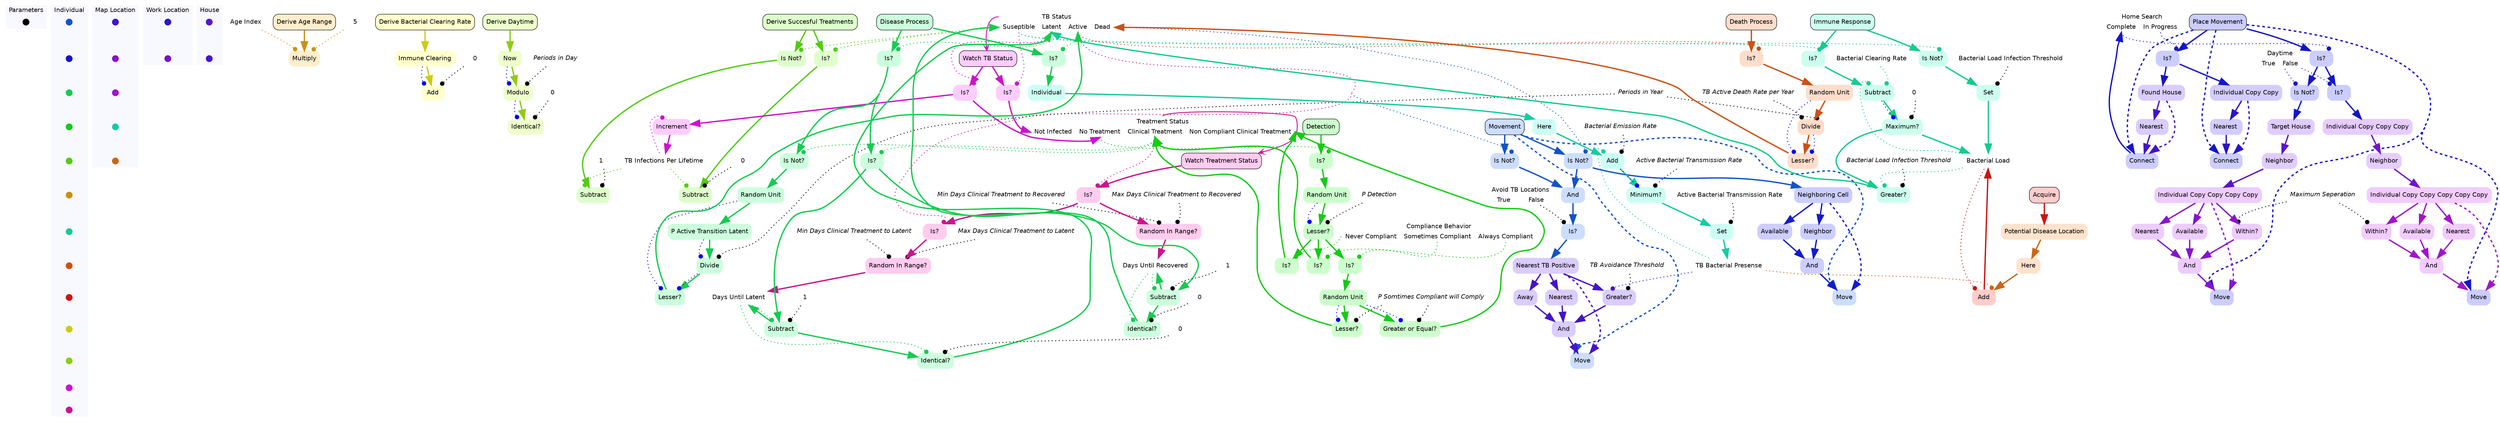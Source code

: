 digraph individual {
	concentrate=true;
	
	subgraph clustercontextKey {
		fontname=Helvetica;
		label="Parameters";
		style="filled";
		fillcolor=ghostwhite;
		color=white;
		labeljust=l;
		contextOverview [style=filled,shape=point,fixedsize=true,width=.2,height=.2,fontcolor=white,color="black",label=""];
	}
	subgraph clusterindividualKey {
		fontname=Helvetica;
		nodesep=0.1;
		style="filled";
		fillcolor=ghostwhite;
		label="Individual";
		color=white;
		labeljust=l;
		movementOverview [fontname=Helvetica,style=filled,shape=point,fixedsize=true,width=.2,height=.2,fontcolor=white,color="0.611, 0.9 , 0.8",label="",URL="individual__Overview.svg"];
		placeMovementOverview [fontname=Helvetica,style=filled,shape=point,fixedsize=true,width=.2,height=.2,fontcolor=white,color="0.666, 0.9 , 0.8",label="",URL="individual__Overview.svg"];
		diseaseProcessOverview [fontname=Helvetica,style=filled,shape=point,fixedsize=true,width=.2,height=.2,fontcolor=white,color="0.388, 0.9 , 0.8",label="",URL="individual__Overview.svg"];
		detectionOverview [fontname=Helvetica,style=filled,shape=point,fixedsize=true,width=.2,height=.2,fontcolor=white,color="0.333, 0.9 , 0.8",label="",URL="individual__Overview.svg"];
		deriveSuccesfulTreatmentsOverview [fontname=Helvetica,style=filled,shape=point,fixedsize=true,width=.2,height=.2,fontcolor=white,color="0.277, 0.9 , 0.8",label="",URL="individual__Overview.svg"];
		deriveAgeRangeOverview [fontname=Helvetica,style=filled,shape=point,fixedsize=true,width=.2,height=.2,fontcolor=white,color="0.111, 0.9 , 0.8",label="",URL="individual__Overview.svg"];
		immuneResponseOverview [fontname=Helvetica,style=filled,shape=point,fixedsize=true,width=.2,height=.2,fontcolor=white,color="0.444, 0.9 , 0.8",label="",URL="individual__Overview.svg"];
		deathProcessOverview [fontname=Helvetica,style=filled,shape=point,fixedsize=true,width=.2,height=.2,fontcolor=white,color="0.055, 0.9 , 0.8",label="",URL="individual__Overview.svg"];
		acquireOverview [fontname=Helvetica,style=filled,shape=point,fixedsize=true,width=.2,height=.2,fontcolor=white,color="0.0, 0.9 , 0.8",label="",URL="individual__Overview.svg"];
		deriveBacterialClearingRateOverview [fontname=Helvetica,style=filled,shape=point,fixedsize=true,width=.2,height=.2,fontcolor=white,color="0.166, 0.9 , 0.8",label="",URL="individual__Overview.svg"];
		deriveDaytimeOverview [fontname=Helvetica,style=filled,shape=point,fixedsize=true,width=.2,height=.2,fontcolor=white,color="0.222, 0.9 , 0.8",label="",URL="individual__Overview.svg"];
		watchTBStatusOverview [fontname=Helvetica,style=filled,shape=point,fixedsize=true,width=.2,height=.2,fontcolor=white,color="0.833, 0.9 , 0.8",label="",URL="individual__Overview.svg"];
		watchTreatmentStatusOverview [fontname=Helvetica,style=filled,shape=point,fixedsize=true,width=.2,height=.2,fontcolor=white,color="0.888, 0.9 , 0.8",label="",URL="individual__Overview.svg"];
movementOverview -> placeMovementOverview -> diseaseProcessOverview -> detectionOverview -> deriveSuccesfulTreatmentsOverview -> deriveAgeRangeOverview -> immuneResponseOverview -> deathProcessOverview -> acquireOverview -> deriveBacterialClearingRateOverview -> deriveDaytimeOverview -> watchTBStatusOverview -> watchTreatmentStatusOverview [style=invis];
	}
	subgraph clustermapLocationKey {
		fontname=Helvetica;
		nodesep=0.1;
		style="filled";
		fillcolor=ghostwhite;
		label="Map Location";
		color=white;
		labeljust=l;
		nearestTBPositiveOverview [fontname=Helvetica,style=filled,shape=point,fixedsize=true,width=.2,height=.2,fontcolor=white,color="0.710, 0.9 , 0.8",label="",URL="mapLocation__Overview.svg"];
		individualCopyCopyCopyCopyOverview [fontname=Helvetica,style=filled,shape=point,fixedsize=true,width=.2,height=.2,fontcolor=white,color="0.772, 0.9 , 0.8",label="",URL="mapLocation__Overview.svg"];
		individualCopyCopyCopyCopyCopyOverview [fontname=Helvetica,style=filled,shape=point,fixedsize=true,width=.2,height=.2,fontcolor=white,color="0.794, 0.9 , 0.8",label="",URL="mapLocation__Overview.svg"];
		individualOverview [fontname=Helvetica,style=filled,shape=point,fixedsize=true,width=.2,height=.2,fontcolor=white,color="0.463, 0.9 , 0.8",label="",URL="mapLocation__Overview.svg"];
		potentialDiseaseLocationOverview [fontname=Helvetica,style=filled,shape=point,fixedsize=true,width=.2,height=.2,fontcolor=white,color="0.074, 0.9 , 0.8",label="",URL="mapLocation__Overview.svg"];
nearestTBPositiveOverview -> individualCopyCopyCopyCopyOverview -> individualCopyCopyCopyCopyCopyOverview -> individualOverview -> potentialDiseaseLocationOverview [style=invis];
	}
	subgraph clusterworkLocationKey {
		fontname=Helvetica;
		nodesep=0.1;
		style="filled";
		fillcolor=ghostwhite;
		label="Work Location";
		color=white;
		labeljust=l;
		individualCopyCopyOverview [fontname=Helvetica,style=filled,shape=point,fixedsize=true,width=.2,height=.2,fontcolor=white,color="0.687, 0.9 , 0.8",label="",URL="workLocation__Overview.svg"];
		individualCopyCopyCopyOverview [fontname=Helvetica,style=filled,shape=point,fixedsize=true,width=.2,height=.2,fontcolor=white,color="0.751, 0.9 , 0.8",label="",URL="workLocation__Overview.svg"];
individualCopyCopyOverview -> individualCopyCopyCopyOverview [style=invis];
	}
	subgraph clusterhouseKey {
		fontname=Helvetica;
		nodesep=0.1;
		style="filled";
		fillcolor=ghostwhite;
		label="House";
		color=white;
		labeljust=l;
		targetHouseOverview [fontname=Helvetica,style=filled,shape=point,fixedsize=true,width=.2,height=.2,fontcolor=white,color="0.730, 0.9 , 0.8",label="",URL="house__Overview.svg"];
		foundHouseOverview [fontname=Helvetica,style=filled,shape=point,fixedsize=true,width=.2,height=.2,fontcolor=white,color="0.709, 0.9 , 0.8",label="",URL="house__Overview.svg"];
targetHouseOverview -> foundHouseOverview [style=invis];
	}
		individualageIndex [shape=none,fontsize=14,style="filled",fontname=Helvetica,color=none,fillcolor=white,label="Age Index"];

//subgraph clusterderiveAgeRange {
	//style=filled;
	//color=white;
	//fillcolor="0.0, 0.0, 0.98";
		deriveAgeRange [shape=box,style="rounded,filled",fontname=Helvetica,color=black,fillcolor="0.111, 0.2, 1.0",label="Derive Age Range",URL="individual_deriveAgeRange.svg"];
	deriveAgeRange ->  ageIndexMultiplyLiteral5 [color="0.111, 0.9 , 0.8",penwidth=3.0,arrowsize=2.0];
		ageIndexMultiplyLiteral5 [shape=none,style="rounded,filled",fontname=Helvetica,color="0.111, 0.2, 1.0",label="Multiply"];
//}
		individualageIndex -> ageIndexMultiplyLiteral5:nw [style=dotted,arrowhead=dot,color="0.111, 0.9 , 0.8",penwidth=2.0];
		literal5 -> ageIndexMultiplyLiteral5:ne [style=dotted,arrowhead=dot,color="0.111, 0.9 , 0.8",penwidth=2.0];
		literal5 [shape=none,fontname=Helvetica,color=black,label="5"];
		literal5 -> ageIndexMultiplyLiteral5:ne [style=dotted,arrowhead=dot,color=blue,penwidth=2.0];

//subgraph clusterderiveBacterialClearingRate {
	//style=filled;
	//color=white;
	//fillcolor="0.0, 0.0, 0.98";
		deriveBacterialClearingRate [shape=box,style="rounded,filled",fontname=Helvetica,color=black,fillcolor="0.166, 0.2, 1.0",label="Derive Bacterial Clearing Rate",URL="individual_deriveBacterialClearingRate.svg"];
	deriveBacterialClearingRate ->  immuneClearing [color="0.166, 0.9 , 0.8",penwidth=3.0,arrowsize=2.0];
		immuneClearingAddZero [shape=none,style="rounded,filled",fontname=Helvetica,color="0.166, 0.2, 1.0",label="Add"];
		immuneClearing [shape=none,style="rounded,filled",fontname=Helvetica,color="0.166, 0.2, 1.0",label="Immune Clearing"];
	immuneClearing ->  immuneClearingAddZero [color="0.166, 0.9 , 0.8",penwidth=3.0,arrowsize=2.0];
//}
		immuneClearing -> immuneClearingAddZero:nw [style=dotted,arrowhead=dot,color=blue,penwidth=2.0];
	
		importxyximmuneClearingAddZerofunctionszero1 [fontname=Helvetica,shape=none,label="0"];
		importxyximmuneClearingAddZerofunctionszero1 -> immuneClearingAddZero:ne [style=dotted,arrowhead=dot,color=black,penwidth=2.0];
		tBmodelperiodsinDay [shape=none,fontsize=14,style="filled",fontname=Helvetica,color=none,fillcolor=white,label=<<i>Periods in Day</i>>];

//subgraph clusterderiveDaytime {
	//style=filled;
	//color=white;
	//fillcolor="0.0, 0.0, 0.98";
		deriveDaytime [shape=box,style="rounded,filled",fontname=Helvetica,color=black,fillcolor="0.222, 0.2, 1.0",label="Derive Daytime",URL="individual_deriveDaytime.svg"];
	deriveDaytime ->  now [color="0.222, 0.9 , 0.8",penwidth=3.0,arrowsize=2.0];
		now [shape=none,style="rounded,filled",fontname=Helvetica,color="0.222, 0.2, 1.0",label="Now"];
	now ->  nowModuloPeriodsinDay [color="0.222, 0.9 , 0.8",penwidth=3.0,arrowsize=2.0];
		nowModuloPeriodsinDay [shape=none,style="rounded,filled",fontname=Helvetica,color="0.222, 0.2, 1.0",label="Modulo"];
	nowModuloPeriodsinDay ->  nowModuloPeriodsinDayIdenticalZero [color="0.222, 0.9 , 0.8",penwidth=3.0,arrowsize=2.0];
		nowModuloPeriodsinDayIdenticalZero [shape=none,style="rounded,filled",fontname=Helvetica,color="0.222, 0.2, 1.0",label="Identical?"];
//}
		tBmodelperiodsinDay -> nowModuloPeriodsinDay:ne [style=dotted,arrowhead=dot,color=black,penwidth=2.0];
		now -> nowModuloPeriodsinDay:nw [style=dotted,arrowhead=dot,color=blue,penwidth=2.0];
		nowModuloPeriodsinDay -> nowModuloPeriodsinDayIdenticalZero:nw [style=dotted,arrowhead=dot,color=blue,penwidth=2.0];
	
		importxyxnowModuloPeriodsinDayIdenticalZerofunctionszero1 [fontname=Helvetica,shape=none,label="0"];
		importxyxnowModuloPeriodsinDayIdenticalZerofunctionszero1 -> nowModuloPeriodsinDayIdenticalZero:ne [style=dotted,arrowhead=dot,color=black,penwidth=2.0];
		individualtBStatusRecord [shape=record,fontname=Helvetica,style=filled,color=none,fillcolor=white,label="{<individualtBStatus> TB Status | {<individualtBStatussuseptible> Suseptible|<individualtBStatuslatent> Latent|<individualtBStatusactive> Active|<individualtBStatusdead> Dead}}"];
		individualtBInfectionsPerLifetime [shape=none,fontsize=14,style="filled",fontname=Helvetica,color=none,fillcolor=white,label="TB Infections Per Lifetime"];

//subgraph clusterderiveSuccesfulTreatments {
	//style=filled;
	//color=white;
	//fillcolor="0.0, 0.0, 0.98";
		deriveSuccesfulTreatments [shape=box,style="rounded,filled",fontname=Helvetica,color=black,fillcolor="0.277, 0.2, 1.0",label="Derive Succesful Treatments",URL="individual_deriveSuccesfulTreatments.svg"];
	deriveSuccesfulTreatments ->  tBStatusDifferentSuseptibleQuery [color="0.277, 0.9 , 0.8",penwidth=3.0,arrowsize=2.0];
	deriveSuccesfulTreatments ->  tBStatusIdenticalSuseptibleQueryCopyCopy [color="0.277, 0.9 , 0.8",penwidth=3.0,arrowsize=2.0];
		tBInfectionsPerLifetimeSubtractUnit [shape=none,style="rounded,filled",fontname=Helvetica,color="0.277, 0.2, 1.0",label="Subtract"];
		tBInfectionsPerLifetimeSubtractZero [shape=none,style="rounded,filled",fontname=Helvetica,color="0.277, 0.2, 1.0",label="Subtract"];
		tBStatusDifferentSuseptibleQuery [shape=none,style="rounded,filled",fontname=Helvetica,color="0.277, 0.2, 1.0",label="Is Not?"];
	tBStatusDifferentSuseptibleQuery ->  tBInfectionsPerLifetimeSubtractUnit [color="0.277, 0.9 , 0.8",penwidth=3.0,arrowsize=2.0];
		tBStatusIdenticalSuseptibleQueryCopyCopy [shape=none,style="rounded,filled",fontname=Helvetica,color="0.277, 0.2, 1.0",label="Is?"];
	tBStatusIdenticalSuseptibleQueryCopyCopy ->  tBInfectionsPerLifetimeSubtractZero [color="0.277, 0.9 , 0.8",penwidth=3.0,arrowsize=2.0];
//}
		individualtBInfectionsPerLifetime -> tBInfectionsPerLifetimeSubtractUnit:nw [style=dotted,arrowhead=dot,color="0.277, 0.9 , 0.8",penwidth=2.0];
	
		importxyxtBInfectionsPerLifetimeSubtractUnitfunctionsunit0 [fontname=Helvetica,shape=none,label="1"];
		importxyxtBInfectionsPerLifetimeSubtractUnitfunctionsunit0 -> tBInfectionsPerLifetimeSubtractUnit:ne [style=dotted,arrowhead=dot,color=black,penwidth=2.0];
		individualtBInfectionsPerLifetime -> tBInfectionsPerLifetimeSubtractZero:nw [style=dotted,arrowhead=dot,color="0.277, 0.9 , 0.8",penwidth=2.0];
	
		importxyxtBInfectionsPerLifetimeSubtractZerofunctionszero0 [fontname=Helvetica,shape=none,label="0"];
		importxyxtBInfectionsPerLifetimeSubtractZerofunctionszero0 -> tBInfectionsPerLifetimeSubtractZero:ne [style=dotted,arrowhead=dot,color=black,penwidth=2.0];
		individualtBStatusRecord:individualtBStatussuseptible -> tBStatusDifferentSuseptibleQuery:ne [style=dotted,arrowhead=dot,color="0.277, 0.9 , 0.8",penwidth=2.0];
		individualtBStatusRecord:individualtBStatussuseptible -> tBStatusIdenticalSuseptibleQueryCopyCopy:ne [style=dotted,arrowhead=dot,color="0.277, 0.9 , 0.8",penwidth=2.0];
		individualbacterialLoad [shape=none,fontsize=14,style="filled",fontname=Helvetica,color=none,fillcolor=white,label="Bacterial Load"];
		mapLocationtBBacterialPresense [shape=none,fontsize=14,style="filled",fontname=Helvetica,color=none,fillcolor=white,label="TB Bacterial Presense"];

//subgraph clusteracquire {
	//style=filled;
	//color=white;
	//fillcolor="0.0, 0.0, 0.98";
		acquire [shape=box,style="rounded,filled",fontname=Helvetica,color=black,fillcolor="0.0, 0.2, 1.0",label="Acquire",URL="individual_acquire.svg"];
	acquire ->  potentialDiseaseLocation [color="0.0, 0.9 , 0.8",penwidth=3.0,arrowsize=2.0];
		hereQueryCopy [shape=none,style="rounded,filled",fontname=Helvetica,color="0.074, 0.2, 1.0",label="Here"];
	hereQueryCopy ->  bacterialLoadAddTBBacterialPresense [color="0.074, 0.9 , 0.8",penwidth=3.0,arrowsize=2.0];
		potentialDiseaseLocation [shape=none,style="rounded,filled",fontname=Helvetica,color=gray,fillcolor="0.074, 0.2, 1.0",label="Potential Disease Location"];
	potentialDiseaseLocation ->  hereQueryCopy [color="0.074, 0.9 , 0.8",penwidth=3.0,arrowsize=2.0];
		bacterialLoadAddTBBacterialPresense [shape=none,style="rounded,filled",fontname=Helvetica,color="0.0, 0.2, 1.0",label="Add"];
			bacterialLoadAddTBBacterialPresense ->  individualbacterialLoad [color="0.0, 0.9 , 0.8",penwidth=3.0,arrowsize=2.0];
//}
		individualbacterialLoad -> bacterialLoadAddTBBacterialPresense:nw [style=dotted,arrowhead=dot,color="0.0, 0.9 , 0.8",penwidth=2.0];
		mapLocationtBBacterialPresense -> bacterialLoadAddTBBacterialPresense:ne [style=dotted,arrowhead=dot,color="0.074, 0.9 , 0.8",penwidth=2.0];
		individualtBStatusRecord [shape=record,fontname=Helvetica,style=filled,color=none,fillcolor=white,label="{<individualtBStatus> TB Status | {<individualtBStatussuseptible> Suseptible|<individualtBStatuslatent> Latent|<individualtBStatusactive> Active|<individualtBStatusdead> Dead}}"];
		individualtBStatusRecord [shape=record,fontname=Helvetica,style=filled,color=none,fillcolor=white,label="{<individualtBStatus> TB Status | {<individualtBStatussuseptible> Suseptible|<individualtBStatuslatent> Latent|<individualtBStatusactive> Active|<individualtBStatusdead> Dead}}"];
		tBmodelperiodsinYear [shape=none,fontsize=14,style="filled",fontname=Helvetica,color=none,fillcolor=white,label=<<i>Periods in Year</i>>];
		tBmodeltBActiveDeathRateperYear [shape=none,fontsize=14,style="filled",fontname=Helvetica,color=none,fillcolor=white,label=<<i>TB Active Death Rate per Year</i>>];

//subgraph clusterdeathProcess {
	//style=filled;
	//color=white;
	//fillcolor="0.0, 0.0, 0.98";
		deathProcess [shape=box,style="rounded,filled",fontname=Helvetica,color=black,fillcolor="0.055, 0.2, 1.0",label="Death Process",URL="individual_deathProcess.svg"];
	deathProcess ->  tBStatusIdenticalActiveQueryCopy [color="0.055, 0.9 , 0.8",penwidth=3.0,arrowsize=2.0];
		randomUnit [shape=none,style="rounded,filled",fontname=Helvetica,color="0.055, 0.2, 1.0",label="Random Unit"];
	randomUnit ->  tBActiveDeathRateperYearDividePeriodsinYear [color="0.055, 0.9 , 0.8",penwidth=3.0,arrowsize=2.0];
		randomUnitLesserTBActiveDeathRateperYearDividePeriodsinYearQuery [shape=none,style="rounded,filled",fontname=Helvetica,color="0.055, 0.2, 1.0",label="Lesser?"];
			randomUnitLesserTBActiveDeathRateperYearDividePeriodsinYearQuery ->  individualtBStatusRecord:individualtBStatusdead [color="0.055, 0.9 , 0.8",penwidth=3.0,arrowsize=2.0];
		tBStatusIdenticalActiveQueryCopy [shape=none,style="rounded,filled",fontname=Helvetica,color="0.055, 0.2, 1.0",label="Is?"];
	tBStatusIdenticalActiveQueryCopy ->  randomUnit [color="0.055, 0.9 , 0.8",penwidth=3.0,arrowsize=2.0];
		tBActiveDeathRateperYearDividePeriodsinYear [shape=none,style="rounded,filled",fontname=Helvetica,color="0.055, 0.2, 1.0",label="Divide"];
	tBActiveDeathRateperYearDividePeriodsinYear ->  randomUnitLesserTBActiveDeathRateperYearDividePeriodsinYearQuery [color="0.055, 0.9 , 0.8",penwidth=3.0,arrowsize=2.0];
//}
		randomUnit -> randomUnitLesserTBActiveDeathRateperYearDividePeriodsinYearQuery:nw [style=dotted,arrowhead=dot,color=blue,penwidth=2.0];
		tBActiveDeathRateperYearDividePeriodsinYear -> randomUnitLesserTBActiveDeathRateperYearDividePeriodsinYearQuery:ne [style=dotted,arrowhead=dot,color=blue,penwidth=2.0];
		individualtBStatusRecord:individualtBStatusactive -> tBStatusIdenticalActiveQueryCopy:ne [style=dotted,arrowhead=dot,color="0.055, 0.9 , 0.8",penwidth=2.0];
		tBmodeltBActiveDeathRateperYear -> tBActiveDeathRateperYearDividePeriodsinYear:nw [style=dotted,arrowhead=dot,color=black,penwidth=2.0];
		tBmodelperiodsinYear -> tBActiveDeathRateperYearDividePeriodsinYear:ne [style=dotted,arrowhead=dot,color=black,penwidth=2.0];
		individualtreatmentStatusRecord [shape=record,fontname=Helvetica,style=filled,color=none,fillcolor=white,label="{<individualtreatmentStatus> Treatment Status | {<individualtreatmentStatusnotInfected> Not Infected|<individualtreatmentStatusnoTreatment> No Treatment|<individualtreatmentStatusclinicalTreatment> Clinical Treatment|<individualtreatmentStatusnonCompliantClinicalTreatment> Non Compliant Clinical Treatment}}"];
		individualtBStatusRecord [shape=record,fontname=Helvetica,style=filled,color=none,fillcolor=white,label="{<individualtBStatus> TB Status | {<individualtBStatussuseptible> Suseptible|<individualtBStatuslatent> Latent|<individualtBStatusactive> Active|<individualtBStatusdead> Dead}}"];
		individualtreatmentStatusRecord [shape=record,fontname=Helvetica,style=filled,color=none,fillcolor=white,label="{<individualtreatmentStatus> Treatment Status | {<individualtreatmentStatusnotInfected> Not Infected|<individualtreatmentStatusnoTreatment> No Treatment|<individualtreatmentStatusclinicalTreatment> Clinical Treatment|<individualtreatmentStatusnonCompliantClinicalTreatment> Non Compliant Clinical Treatment}}"];
		individualtBInfectionsPerLifetime [shape=none,fontsize=14,style="filled",fontname=Helvetica,color=none,fillcolor=white,label="TB Infections Per Lifetime"];
		individualtBStatusRecord [shape=record,fontname=Helvetica,style=filled,color=none,fillcolor=white,label="{<individualtBStatus> TB Status | {<individualtBStatussuseptible> Suseptible|<individualtBStatuslatent> Latent|<individualtBStatusactive> Active|<individualtBStatusdead> Dead}}"];

//subgraph clusterwatchTBStatus {
	//style=filled;
	//color=white;
	//fillcolor="0.0, 0.0, 0.98";
		watchTBStatus [shape=box,style="rounded,filled",fontname=Helvetica,color=black,fillcolor="0.833, 0.2, 1.0",label="Watch TB Status",URL="individual_watchTBStatus.svg"];
		individualtBStatusRecord:individualtBStatus ->  watchTBStatus [color="0.833, 0.9 , 0.8",penwidth=2.0,arrowhead=vee];
	watchTBStatus ->  tBStatusIdenticalLatentQueryCopy [color="0.833, 0.9 , 0.8",penwidth=3.0,arrowsize=2.0];
	watchTBStatus ->  tBStatusIdenticalSuseptibleQueryCopy [color="0.833, 0.9 , 0.8",penwidth=3.0,arrowsize=2.0];
		tBStatusIdenticalSuseptibleQueryCopy [shape=none,style="rounded,filled",fontname=Helvetica,color="0.833, 0.2, 1.0",label="Is?"];
			tBStatusIdenticalSuseptibleQueryCopy ->  individualtreatmentStatusRecord:individualtreatmentStatusnotInfected [color="0.833, 0.9 , 0.8",penwidth=3.0,arrowsize=2.0];
		tBStatusIdenticalLatentQueryCopy [shape=none,style="rounded,filled",fontname=Helvetica,color="0.833, 0.2, 1.0",label="Is?"];
	tBStatusIdenticalLatentQueryCopy ->  incrementTBInfectionsPerLifetime [color="0.833, 0.9 , 0.8",penwidth=3.0,arrowsize=2.0];
			tBStatusIdenticalLatentQueryCopy ->  individualtreatmentStatusRecord:individualtreatmentStatusnoTreatment [color="0.833, 0.9 , 0.8",penwidth=3.0,arrowsize=2.0];
		incrementTBInfectionsPerLifetime [shape=none,style="rounded,filled",fontname=Helvetica,color="0.833, 0.2, 1.0",label="Increment"];
			incrementTBInfectionsPerLifetime ->  individualtBInfectionsPerLifetime [color="0.833, 0.9 , 0.8",penwidth=3.0,arrowsize=2.0];
//}
		individualtBStatusRecord:individualtBStatussuseptible -> tBStatusIdenticalSuseptibleQueryCopy:ne [style=dotted,arrowhead=dot,color="0.833, 0.9 , 0.8",penwidth=2.0];
		individualtBStatusRecord:individualtBStatuslatent -> tBStatusIdenticalLatentQueryCopy:ne [style=dotted,arrowhead=dot,color="0.833, 0.9 , 0.8",penwidth=2.0];
		individualtBInfectionsPerLifetime -> incrementTBInfectionsPerLifetime:nw [style=dotted,arrowhead=dot,color="0.833, 0.9 , 0.8",penwidth=2.0];
		individualtreatmentStatusRecord [shape=record,fontname=Helvetica,style=filled,color=none,fillcolor=white,label="{<individualtreatmentStatus> Treatment Status | {<individualtreatmentStatusnotInfected> Not Infected|<individualtreatmentStatusnoTreatment> No Treatment|<individualtreatmentStatusclinicalTreatment> Clinical Treatment|<individualtreatmentStatusnonCompliantClinicalTreatment> Non Compliant Clinical Treatment}}"];
		individualtBStatusRecord [shape=record,fontname=Helvetica,style=filled,color=none,fillcolor=white,label="{<individualtBStatus> TB Status | {<individualtBStatussuseptible> Suseptible|<individualtBStatuslatent> Latent|<individualtBStatusactive> Active|<individualtBStatusdead> Dead}}"];
		individualdaysUntilRecovered [shape=none,fontsize=14,style="filled",fontname=Helvetica,color=none,fillcolor=white,label="Days Until Recovered"];
		tBmodelminDaysClinicalTreatmenttoRecovered [shape=none,fontsize=14,style="filled",fontname=Helvetica,color=none,fillcolor=white,label=<<i>Min Days Clinical Treatment to Recovered</i>>];
		tBmodelmaxDaysClinicalTreatmenttoRecovered [shape=none,fontsize=14,style="filled",fontname=Helvetica,color=none,fillcolor=white,label=<<i>Max Days Clinical Treatment to Recovered</i>>];
		tBmodelminDaysClinicalTreatmenttoLatent [shape=none,fontsize=14,style="filled",fontname=Helvetica,color=none,fillcolor=white,label=<<i>Min Days Clinical Treatment to Latent</i>>];
		tBmodelmaxDaysClinicalTreatmenttoLatent [shape=none,fontsize=14,style="filled",fontname=Helvetica,color=none,fillcolor=white,label=<<i>Max Days Clinical Treatment to Latent</i>>];
		individualdaysUntilLatent [shape=none,fontsize=14,style="filled",fontname=Helvetica,color=none,fillcolor=white,label="Days Until Latent"];
		individualtreatmentStatusRecord [shape=record,fontname=Helvetica,style=filled,color=none,fillcolor=white,label="{<individualtreatmentStatus> Treatment Status | {<individualtreatmentStatusnotInfected> Not Infected|<individualtreatmentStatusnoTreatment> No Treatment|<individualtreatmentStatusclinicalTreatment> Clinical Treatment|<individualtreatmentStatusnonCompliantClinicalTreatment> Non Compliant Clinical Treatment}}"];

//subgraph clusterwatchTreatmentStatus {
	//style=filled;
	//color=white;
	//fillcolor="0.0, 0.0, 0.98";
		watchTreatmentStatus [shape=box,style="rounded,filled",fontname=Helvetica,color=black,fillcolor="0.888, 0.2, 1.0",label="Watch Treatment Status",URL="individual_watchTreatmentStatus.svg"];
		individualtreatmentStatusRecord:individualtreatmentStatus ->  watchTreatmentStatus [color="0.888, 0.9 , 0.8",penwidth=2.0,arrowhead=vee];
	watchTreatmentStatus ->  treatmentStatusIdenticalClinicalTreatmentQuery [color="0.888, 0.9 , 0.8",penwidth=3.0,arrowsize=2.0];
		treatmentStatusIdenticalClinicalTreatmentQuery [shape=none,style="rounded,filled",fontname=Helvetica,color="0.888, 0.2, 1.0",label="Is?"];
	treatmentStatusIdenticalClinicalTreatmentQuery ->  tBStatusIdenticalActiveQueryCopyCopy [color="0.888, 0.9 , 0.8",penwidth=3.0,arrowsize=2.0];
	treatmentStatusIdenticalClinicalTreatmentQuery ->  drawDaysuntilRecovered [color="0.888, 0.9 , 0.8",penwidth=3.0,arrowsize=2.0];
		tBStatusIdenticalActiveQueryCopyCopy [shape=none,style="rounded,filled",fontname=Helvetica,color="0.888, 0.2, 1.0",label="Is?"];
	tBStatusIdenticalActiveQueryCopyCopy ->  drawDaysuntilLatent [color="0.888, 0.9 , 0.8",penwidth=3.0,arrowsize=2.0];
		drawDaysuntilRecovered [shape=none,style="rounded,filled",fontname=Helvetica,color="0.888, 0.2, 1.0",label="Random In Range?"];
			drawDaysuntilRecovered ->  individualdaysUntilRecovered [color="0.888, 0.9 , 0.8",penwidth=3.0,arrowsize=2.0];
		drawDaysuntilLatent [shape=none,style="rounded,filled",fontname=Helvetica,color="0.888, 0.2, 1.0",label="Random In Range?"];
			drawDaysuntilLatent ->  individualdaysUntilLatent [color="0.888, 0.9 , 0.8",penwidth=3.0,arrowsize=2.0];
//}
		individualtreatmentStatusRecord:individualtreatmentStatusclinicalTreatment -> treatmentStatusIdenticalClinicalTreatmentQuery:ne [style=dotted,arrowhead=dot,color="0.888, 0.9 , 0.8",penwidth=2.0];
		individualtBStatusRecord:individualtBStatusactive -> tBStatusIdenticalActiveQueryCopyCopy:ne [style=dotted,arrowhead=dot,color="0.888, 0.9 , 0.8",penwidth=2.0];
		tBmodelminDaysClinicalTreatmenttoRecovered -> drawDaysuntilRecovered:nw [style=dotted,arrowhead=dot,color=black,penwidth=2.0];
		tBmodelmaxDaysClinicalTreatmenttoRecovered -> drawDaysuntilRecovered:ne [style=dotted,arrowhead=dot,color=black,penwidth=2.0];
		tBmodelminDaysClinicalTreatmenttoLatent -> drawDaysuntilLatent:nw [style=dotted,arrowhead=dot,color=black,penwidth=2.0];
		tBmodelmaxDaysClinicalTreatmenttoLatent -> drawDaysuntilLatent:ne [style=dotted,arrowhead=dot,color=black,penwidth=2.0];
		individualtBStatusRecord [shape=record,fontname=Helvetica,style=filled,color=none,fillcolor=white,label="{<individualtBStatus> TB Status | {<individualtBStatussuseptible> Suseptible|<individualtBStatuslatent> Latent|<individualtBStatusactive> Active|<individualtBStatusdead> Dead}}"];
		individualbacterialLoad [shape=none,fontsize=14,style="filled",fontname=Helvetica,color=none,fillcolor=white,label="Bacterial Load"];
		individualtBStatusRecord [shape=record,fontname=Helvetica,style=filled,color=none,fillcolor=white,label="{<individualtBStatus> TB Status | {<individualtBStatussuseptible> Suseptible|<individualtBStatuslatent> Latent|<individualtBStatusactive> Active|<individualtBStatusdead> Dead}}"];
		tBmodelbacterialLoadInfectionThreshold [shape=none,fontsize=14,style="filled",fontname=Helvetica,color=none,fillcolor=white,label=<<i>Bacterial Load Infection Threshold</i>>];
		individualbacterialClearingRate [shape=none,fontsize=14,style="filled",fontname=Helvetica,color=none,fillcolor=white,label="Bacterial Clearing Rate"];

//subgraph clusterimmuneResponse {
	//style=filled;
	//color=white;
	//fillcolor="0.0, 0.0, 0.98";
		immuneResponse [shape=box,style="rounded,filled",fontname=Helvetica,color=black,fillcolor="0.444, 0.2, 1.0",label="Immune Response",URL="individual_immuneResponse.svg"];
	immuneResponse ->  tBStatusIdenticalSuseptibleQuery [color="0.444, 0.9 , 0.8",penwidth=3.0,arrowsize=2.0];
	immuneResponse ->  tBStatusDifferentSuseptibleQueryCopy [color="0.444, 0.9 , 0.8",penwidth=3.0,arrowsize=2.0];
		maximum_BacterialLoadSubtractBacterialClearingRateZero_ [shape=none,style="rounded,filled",fontname=Helvetica,color="0.444, 0.2, 1.0",label="Maximum?"];
		maximum_BacterialLoadSubtractBacterialClearingRateZero_ ->  bacterialLoadGreaterBacterialLoadInfectionThresholdQuery [color="0.444, 0.9 , 0.8",penwidth=3.0,arrowsize=2.0];
			maximum_BacterialLoadSubtractBacterialClearingRateZero_ ->  individualbacterialLoad [color="0.444, 0.9 , 0.8",penwidth=3.0,arrowsize=2.0];

		setBacterialLoadToBacterialLoadInfectionThreshold [shape=none,style="rounded,filled",fontname=Helvetica,color="0.444, 0.2, 1.0",label="Set"];
		tBStatusIdenticalSuseptibleQuery [shape=none,style="rounded,filled",fontname=Helvetica,color="0.444, 0.2, 1.0",label="Is?"];
	tBStatusIdenticalSuseptibleQuery ->  bacterialLoadSubtractBacterialClearingRate [color="0.444, 0.9 , 0.8",penwidth=3.0,arrowsize=2.0];
		bacterialLoadGreaterBacterialLoadInfectionThresholdQuery [shape=none,style="rounded,filled",fontname=Helvetica,color="0.444, 0.2, 1.0",label="Greater?"];
			bacterialLoadGreaterBacterialLoadInfectionThresholdQuery ->  individualtBStatusRecord:individualtBStatuslatent [color="0.444, 0.9 , 0.8",penwidth=3.0,arrowsize=2.0];
		bacterialLoadSubtractBacterialClearingRate [shape=none,style="rounded,filled",fontname=Helvetica,color="0.444, 0.2, 1.0",label="Subtract"];
	bacterialLoadSubtractBacterialClearingRate ->  maximum_BacterialLoadSubtractBacterialClearingRateZero_ [color="0.444, 0.9 , 0.8",penwidth=3.0,arrowsize=2.0];
		tBStatusDifferentSuseptibleQueryCopy [shape=none,style="rounded,filled",fontname=Helvetica,color="0.444, 0.2, 1.0",label="Is Not?"];
	tBStatusDifferentSuseptibleQueryCopy ->  setBacterialLoadToBacterialLoadInfectionThreshold [color="0.444, 0.9 , 0.8",penwidth=3.0,arrowsize=2.0];
	setBacterialLoadToBacterialLoadInfectionThreshold ->  individualbacterialLoad [color="0.444, 0.9 , 0.8",penwidth=3.0,arrowsize=2.0];
//}
		bacterialLoadSubtractBacterialClearingRate -> maximum_BacterialLoadSubtractBacterialClearingRateZero_:nw [style=dotted,arrowhead=dot,color=blue,penwidth=2.0];
	
		importxyxmaximum_BacterialLoadSubtractBacterialClearingRateZero_functionszero1 [fontname=Helvetica,shape=none,label="0"];
		importxyxmaximum_BacterialLoadSubtractBacterialClearingRateZero_functionszero1 -> maximum_BacterialLoadSubtractBacterialClearingRateZero_:ne [style=dotted,arrowhead=dot,color=black,penwidth=2.0];

		importabcsetBacterialLoadToBacterialLoadInfectionThresholdtBmodelbacterialLoadInfectionThreshold [fontname=Helvetica,shape=none,label="Bacterial Load Infection Threshold"];
		importabcsetBacterialLoadToBacterialLoadInfectionThresholdtBmodelbacterialLoadInfectionThreshold -> setBacterialLoadToBacterialLoadInfectionThreshold:"ne" [style=dotted,arrowhead=dot,color=black,penwidth=2.0];
		individualtBStatusRecord:individualtBStatussuseptible -> tBStatusIdenticalSuseptibleQuery:ne [style=dotted,arrowhead=dot,color="0.444, 0.9 , 0.8",penwidth=2.0];
		individualbacterialLoad -> bacterialLoadGreaterBacterialLoadInfectionThresholdQuery:nw [style=dotted,arrowhead=dot,color="0.444, 0.9 , 0.8",penwidth=2.0];
		tBmodelbacterialLoadInfectionThreshold -> bacterialLoadGreaterBacterialLoadInfectionThresholdQuery:ne [style=dotted,arrowhead=dot,color=black,penwidth=2.0];
		individualbacterialLoad -> bacterialLoadSubtractBacterialClearingRate:nw [style=dotted,arrowhead=dot,color="0.444, 0.9 , 0.8",penwidth=2.0];
		individualbacterialClearingRate -> bacterialLoadSubtractBacterialClearingRate:ne [style=dotted,arrowhead=dot,color="0.444, 0.9 , 0.8",penwidth=2.0];
		individualtBStatusRecord:individualtBStatussuseptible -> tBStatusDifferentSuseptibleQueryCopy:ne [style=dotted,arrowhead=dot,color="0.444, 0.9 , 0.8",penwidth=2.0];
		individualcomplianceBehaviorRecord [shape=record,fontname=Helvetica,style=filled,color=none,fillcolor=white,label="{<individualcomplianceBehavior> Compliance Behavior | {<individualcomplianceBehaviorneverCompliant> Never Compliant|<individualcomplianceBehaviorsometimesCompliant> Sometimes Compliant|<individualcomplianceBehavioralwaysCompliant> Always Compliant}}"];
		individualtreatmentStatusRecord [shape=record,fontname=Helvetica,style=filled,color=none,fillcolor=white,label="{<individualtreatmentStatus> Treatment Status | {<individualtreatmentStatusnotInfected> Not Infected|<individualtreatmentStatusnoTreatment> No Treatment|<individualtreatmentStatusclinicalTreatment> Clinical Treatment|<individualtreatmentStatusnonCompliantClinicalTreatment> Non Compliant Clinical Treatment}}"];
		tBmodelpDetection [shape=none,fontsize=14,style="filled",fontname=Helvetica,color=none,fillcolor=white,label=<<i>P Detection</i>>];
		tBmodelpSomtimesCompliantwillComply [shape=none,fontsize=14,style="filled",fontname=Helvetica,color=none,fillcolor=white,label=<<i>P Somtimes Compliant will Comply</i>>];
		individualtreatmentStatusRecord [shape=record,fontname=Helvetica,style=filled,color=none,fillcolor=white,label="{<individualtreatmentStatus> Treatment Status | {<individualtreatmentStatusnotInfected> Not Infected|<individualtreatmentStatusnoTreatment> No Treatment|<individualtreatmentStatusclinicalTreatment> Clinical Treatment|<individualtreatmentStatusnonCompliantClinicalTreatment> Non Compliant Clinical Treatment}}"];

//subgraph clusterdetection {
	//style=filled;
	//color=white;
	//fillcolor="0.0, 0.0, 0.98";
		detection [shape=box,style="rounded,filled",fontname=Helvetica,color=black,fillcolor="0.333, 0.2, 1.0",label="Detection",URL="individual_detection.svg"];
	detection ->  treatmentStatusIdenticalNoTreatmentQuery [color="0.333, 0.9 , 0.8",penwidth=3.0,arrowsize=2.0];
		complianceBehaviorIdenticalNeverCompliantQuery [shape=none,style="rounded,filled",fontname=Helvetica,color="0.333, 0.2, 1.0",label="Is?"];
			complianceBehaviorIdenticalNeverCompliantQuery ->  individualtreatmentStatusRecord:individualtreatmentStatusnonCompliantClinicalTreatment [color="0.333, 0.9 , 0.8",penwidth=3.0,arrowsize=2.0];
		complianceBehaviorIdenticalSometimesCompliantQuery [shape=none,style="rounded,filled",fontname=Helvetica,color="0.333, 0.2, 1.0",label="Is?"];
	complianceBehaviorIdenticalSometimesCompliantQuery ->  complianceDraw [color="0.333, 0.9 , 0.8",penwidth=3.0,arrowsize=2.0];
		detectionDraw [shape=none,style="rounded,filled",fontname=Helvetica,color="0.333, 0.2, 1.0",label="Random Unit"];
	detectionDraw ->  detectionDrawLesserPDetectionQuery [color="0.333, 0.9 , 0.8",penwidth=3.0,arrowsize=2.0];
		detectionDrawLesserPDetectionQuery [shape=none,style="rounded,filled",fontname=Helvetica,color="0.333, 0.2, 1.0",label="Lesser?"];
	detectionDrawLesserPDetectionQuery ->  complianceBehaviorIdenticalAlwaysCompliantQuery [color="0.333, 0.9 , 0.8",penwidth=3.0,arrowsize=2.0];
	detectionDrawLesserPDetectionQuery ->  complianceBehaviorIdenticalNeverCompliantQuery [color="0.333, 0.9 , 0.8",penwidth=3.0,arrowsize=2.0];
	detectionDrawLesserPDetectionQuery ->  complianceBehaviorIdenticalSometimesCompliantQuery [color="0.333, 0.9 , 0.8",penwidth=3.0,arrowsize=2.0];
		treatmentStatusIdenticalNoTreatmentQuery [shape=none,style="rounded,filled",fontname=Helvetica,color="0.333, 0.2, 1.0",label="Is?"];
	treatmentStatusIdenticalNoTreatmentQuery ->  detectionDraw [color="0.333, 0.9 , 0.8",penwidth=3.0,arrowsize=2.0];
		complianceDrawGreaterorEqualPSomtimesCompliantwillComplyQuery [shape=none,style="rounded,filled",fontname=Helvetica,color="0.333, 0.2, 1.0",label="Greater or Equal?"];
			complianceDrawGreaterorEqualPSomtimesCompliantwillComplyQuery ->  individualtreatmentStatusRecord:individualtreatmentStatusnonCompliantClinicalTreatment [color="0.333, 0.9 , 0.8",penwidth=3.0,arrowsize=2.0];
		complianceDrawLesserPSomtimesCompliantwillComplyQuery [shape=none,style="rounded,filled",fontname=Helvetica,color="0.333, 0.2, 1.0",label="Lesser?"];
			complianceDrawLesserPSomtimesCompliantwillComplyQuery ->  individualtreatmentStatusRecord:individualtreatmentStatusclinicalTreatment [color="0.333, 0.9 , 0.8",penwidth=3.0,arrowsize=2.0];
		complianceDraw [shape=none,style="rounded,filled",fontname=Helvetica,color="0.333, 0.2, 1.0",label="Random Unit"];
	complianceDraw ->  complianceDrawGreaterorEqualPSomtimesCompliantwillComplyQuery [color="0.333, 0.9 , 0.8",penwidth=3.0,arrowsize=2.0];
	complianceDraw ->  complianceDrawLesserPSomtimesCompliantwillComplyQuery [color="0.333, 0.9 , 0.8",penwidth=3.0,arrowsize=2.0];
		complianceBehaviorIdenticalAlwaysCompliantQuery [shape=none,style="rounded,filled",fontname=Helvetica,color="0.333, 0.2, 1.0",label="Is?"];
			complianceBehaviorIdenticalAlwaysCompliantQuery ->  individualtreatmentStatusRecord:individualtreatmentStatusclinicalTreatment [color="0.333, 0.9 , 0.8",penwidth=3.0,arrowsize=2.0];
//}
		individualcomplianceBehaviorRecord:individualcomplianceBehaviorneverCompliant -> complianceBehaviorIdenticalNeverCompliantQuery:ne [style=dotted,arrowhead=dot,color="0.333, 0.9 , 0.8",penwidth=2.0];
		individualcomplianceBehaviorRecord:individualcomplianceBehaviorsometimesCompliant -> complianceBehaviorIdenticalSometimesCompliantQuery:ne [style=dotted,arrowhead=dot,color="0.333, 0.9 , 0.8",penwidth=2.0];
		tBmodelpDetection -> detectionDrawLesserPDetectionQuery:ne [style=dotted,arrowhead=dot,color=black,penwidth=2.0];
		detectionDraw -> detectionDrawLesserPDetectionQuery:nw [style=dotted,arrowhead=dot,color=blue,penwidth=2.0];
		individualtreatmentStatusRecord:individualtreatmentStatusnoTreatment -> treatmentStatusIdenticalNoTreatmentQuery:ne [style=dotted,arrowhead=dot,color="0.333, 0.9 , 0.8",penwidth=2.0];
		tBmodelpSomtimesCompliantwillComply -> complianceDrawGreaterorEqualPSomtimesCompliantwillComplyQuery:ne [style=dotted,arrowhead=dot,color=black,penwidth=2.0];
		complianceDraw -> complianceDrawGreaterorEqualPSomtimesCompliantwillComplyQuery:nw [style=dotted,arrowhead=dot,color=blue,penwidth=2.0];
		tBmodelpSomtimesCompliantwillComply -> complianceDrawLesserPSomtimesCompliantwillComplyQuery:ne [style=dotted,arrowhead=dot,color=black,penwidth=2.0];
		complianceDraw -> complianceDrawLesserPSomtimesCompliantwillComplyQuery:nw [style=dotted,arrowhead=dot,color=blue,penwidth=2.0];
		individualcomplianceBehaviorRecord:individualcomplianceBehavioralwaysCompliant -> complianceBehaviorIdenticalAlwaysCompliantQuery:ne [style=dotted,arrowhead=dot,color="0.333, 0.9 , 0.8",penwidth=2.0];
		individualtBStatusRecord [shape=record,fontname=Helvetica,style=filled,color=none,fillcolor=white,label="{<individualtBStatus> TB Status | {<individualtBStatussuseptible> Suseptible|<individualtBStatuslatent> Latent|<individualtBStatusactive> Active|<individualtBStatusdead> Dead}}"];
		mapLocationtBBacterialPresense [shape=none,fontsize=14,style="filled",fontname=Helvetica,color=none,fillcolor=white,label="TB Bacterial Presense"];
		tBmodeltBAvoidanceThreshold [shape=none,fontsize=14,style="filled",fontname=Helvetica,color=none,fillcolor=white,label=<<i>TB Avoidance Threshold</i>>];
		tBmodelavoidTBLocationsRecord [shape=record,fontname=Helvetica,style=filled,color=none,fillcolor=white,label="{<tBmodelavoidTBLocationsRecord> Avoid TB Locations | {<true> True| <false> False}}"];

//subgraph clustermovement {
	//style=filled;
	//color=white;
	//fillcolor="0.0, 0.0, 0.98";
		movement [shape=box,style="rounded,filled",fontname=Helvetica,color=black,fillcolor="0.611, 0.2, 1.0",label="Movement",URL="individual_movement.svg"];
	movement ->  tBStatusDifferentDeadQuery [color="0.611, 0.9 , 0.8",penwidth=3.0,arrowsize=2.0];
	movement ->  tBStatusDifferentActiveQuery [color="0.611, 0.9 , 0.8",penwidth=3.0,arrowsize=2.0];
		tBBacterialPresenseGreaterTBAvoidanceThresholdQuery [shape=none,style="rounded,filled",fontname=Helvetica,color="0.710, 0.2, 1.0",label="Greater?"];
	tBBacterialPresenseGreaterTBAvoidanceThresholdQuery ->  avoidedTBLocation [color="0.710, 0.9 , 0.8",penwidth=3.0,arrowsize=2.0];
		avoidedTBLocation [shape=none,style="rounded,filled",fontname=Helvetica,color="0.710, 0.2, 1.0",label="And"];
	avoidedTBLocation ->  moveIndividualCopy [color="0.710, 0.9 , 0.8",penwidth=3.0,arrowsize=2.0];
		neighboringCell [shape=none,style="rounded,filled",fontname=Helvetica,color=gray,fillcolor="0.660, 0.2, 1.0",label="Neighboring Cell"];
	neighboringCell ->  availableQueryCopy [color="0.660, 0.9 , 0.8",penwidth=3.0,arrowsize=2.0];
	neighboringCell ->  neighborQueryCopyCopy [color="0.660, 0.9 , 0.8",penwidth=3.0,arrowsize=2.0];
		nearestTBPositive [shape=none,style="rounded,filled",fontname=Helvetica,color=gray,fillcolor="0.710, 0.2, 1.0",label="Nearest TB Positive"];
	nearestTBPositive ->  moveAvailable [color="0.710, 0.9 , 0.8",penwidth=3.0,arrowsize=2.0];
	nearestTBPositive ->  tBBacterialPresenseGreaterTBAvoidanceThresholdQuery [color="0.710, 0.9 , 0.8",penwidth=3.0,arrowsize=2.0];
	nearestTBPositive ->  awayQuery [color="0.710, 0.9 , 0.8",penwidth=3.0,arrowsize=2.0];
		moveIndividualCopy [shape=none,style="rounded,filled",fontname=Helvetica,color="0.611, 0.2, 1.0",label="Move"];
	movement ->  moveIndividualCopy:nw [style=dashed,color="0.611, 0.9 , 0.8",penwidth=3.0,arrowsize=2.0];
	nearestTBPositive -> moveIndividualCopy:ne [style=dashed,color="0.710, 0.9 , 0.8",penwidth=3.0,arrowsize=2.0];
		moveAvailable [shape=none,style="rounded,filled",fontname=Helvetica,color="0.710, 0.2, 1.0",label="Nearest "];
	moveAvailable ->  avoidedTBLocation [color="0.710, 0.9 , 0.8",penwidth=3.0,arrowsize=2.0];
		availableQueryCopy [shape=none,style="rounded,filled",fontname=Helvetica,color="0.660, 0.2, 1.0",label="Available"];
	availableQueryCopy ->  _And_NeighborQueryCopyCopy [color="0.660, 0.9 , 0.8",penwidth=3.0,arrowsize=2.0];
		awayQuery [shape=none,style="rounded,filled",fontname=Helvetica,color="0.710, 0.2, 1.0",label="Away"];
	awayQuery ->  avoidedTBLocation [color="0.710, 0.9 , 0.8",penwidth=3.0,arrowsize=2.0];
		tBStatusDifferentActiveQuery [shape=none,style="rounded,filled",fontname=Helvetica,color="0.611, 0.2, 1.0",label="Is Not?"];
	tBStatusDifferentActiveQuery ->  _TBStatusDifferentActiveQueryAndTBStatusDifferentDeadQuery_ [color="0.611, 0.9 , 0.8",penwidth=3.0,arrowsize=2.0];
		moveIndividualCopyCopyCopy [shape=none,style="rounded,filled",fontname=Helvetica,color="0.611, 0.2, 1.0",label="Move"];
	movement ->  moveIndividualCopyCopyCopy:nw [style=dashed,color="0.611, 0.9 , 0.8",penwidth=3.0,arrowsize=2.0];
	neighboringCell -> moveIndividualCopyCopyCopy:ne [style=dashed,color="0.660, 0.9 , 0.8",penwidth=3.0,arrowsize=2.0];
		_TBStatusDifferentActiveQueryAndTBStatusDifferentDeadQuery_ [shape=none,style="rounded,filled",fontname=Helvetica,color="0.611, 0.2, 1.0",label="And"];
	_TBStatusDifferentActiveQueryAndTBStatusDifferentDeadQuery_ ->  identityAvoidTBLocationsQuery [color="0.611, 0.9 , 0.8",penwidth=3.0,arrowsize=2.0];
		neighborQueryCopyCopy [shape=none,style="rounded,filled",fontname=Helvetica,color="0.660, 0.2, 1.0",label="Neighbor"];
	neighborQueryCopyCopy ->  _And_NeighborQueryCopyCopy [color="0.660, 0.9 , 0.8",penwidth=3.0,arrowsize=2.0];
		_And_NeighborQueryCopyCopy [shape=none,style="rounded,filled",fontname=Helvetica,color="0.660, 0.2, 1.0",label="And"];
	_And_NeighborQueryCopyCopy ->  moveIndividualCopyCopyCopy [color="0.660, 0.9 , 0.8",penwidth=3.0,arrowsize=2.0];
		identityAvoidTBLocationsQuery [shape=none,style="rounded,filled",fontname=Helvetica,color="0.611, 0.2, 1.0",label="Is?"];
	identityAvoidTBLocationsQuery ->  nearestTBPositive [color="0.611, 0.9 , 0.8",penwidth=3.0,arrowsize=2.0];
		tBStatusDifferentDeadQuery [shape=none,style="rounded,filled",fontname=Helvetica,color="0.611, 0.2, 1.0",label="Is Not?"];
	tBStatusDifferentDeadQuery ->  neighboringCell [color="0.611, 0.9 , 0.8",penwidth=3.0,arrowsize=2.0];
	tBStatusDifferentDeadQuery ->  _TBStatusDifferentActiveQueryAndTBStatusDifferentDeadQuery_ [color="0.611, 0.9 , 0.8",penwidth=3.0,arrowsize=2.0];
//}
		mapLocationtBBacterialPresense -> tBBacterialPresenseGreaterTBAvoidanceThresholdQuery:nw [style=dotted,arrowhead=dot,color="0.710, 0.9 , 0.8",penwidth=2.0];
		tBmodeltBAvoidanceThreshold -> tBBacterialPresenseGreaterTBAvoidanceThresholdQuery:ne [style=dotted,arrowhead=dot,color=black,penwidth=2.0];
		individualtBStatusRecord:individualtBStatusactive -> tBStatusDifferentActiveQuery:ne [style=dotted,arrowhead=dot,color="0.611, 0.9 , 0.8",penwidth=2.0];
		tBmodelavoidTBLocationsRecord -> identityAvoidTBLocationsQuery:nw [style=dotted,arrowhead=dot,color=black,penwidth=2.0];
		individualtBStatusRecord:individualtBStatusdead -> tBStatusDifferentDeadQuery:ne [style=dotted,arrowhead=dot,color="0.611, 0.9 , 0.8",penwidth=2.0];
		individualtBStatusRecord [shape=record,fontname=Helvetica,style=filled,color=none,fillcolor=white,label="{<individualtBStatus> TB Status | {<individualtBStatussuseptible> Suseptible|<individualtBStatuslatent> Latent|<individualtBStatusactive> Active|<individualtBStatusdead> Dead}}"];
		individualtreatmentStatusRecord [shape=record,fontname=Helvetica,style=filled,color=none,fillcolor=white,label="{<individualtreatmentStatus> Treatment Status | {<individualtreatmentStatusnotInfected> Not Infected|<individualtreatmentStatusnoTreatment> No Treatment|<individualtreatmentStatusclinicalTreatment> Clinical Treatment|<individualtreatmentStatusnonCompliantClinicalTreatment> Non Compliant Clinical Treatment}}"];
		individualdaysUntilRecovered [shape=none,fontsize=14,style="filled",fontname=Helvetica,color=none,fillcolor=white,label="Days Until Recovered"];
		individualdaysUntilLatent [shape=none,fontsize=14,style="filled",fontname=Helvetica,color=none,fillcolor=white,label="Days Until Latent"];
		mapLocationtBBacterialPresense [shape=none,fontsize=14,style="filled",fontname=Helvetica,color=none,fillcolor=white,label="TB Bacterial Presense"];
		tBmodelbacterialEmissionRate [shape=none,fontsize=14,style="filled",fontname=Helvetica,color=none,fillcolor=white,label=<<i>Bacterial Emission Rate</i>>];
		individualtBStatusRecord [shape=record,fontname=Helvetica,style=filled,color=none,fillcolor=white,label="{<individualtBStatus> TB Status | {<individualtBStatussuseptible> Suseptible|<individualtBStatuslatent> Latent|<individualtBStatusactive> Active|<individualtBStatusdead> Dead}}"];
		tBmodelactiveBacterialTransmissionRate [shape=none,fontsize=14,style="filled",fontname=Helvetica,color=none,fillcolor=white,label=<<i>Active Bacterial Transmission Rate</i>>];
		tBmodelperiodsinYear [shape=none,fontsize=14,style="filled",fontname=Helvetica,color=none,fillcolor=white,label=<<i>Periods in Year</i>>];

//subgraph clusterdiseaseProcess {
	//style=filled;
	//color=white;
	//fillcolor="0.0, 0.0, 0.98";
		diseaseProcess [shape=box,style="rounded,filled",fontname=Helvetica,color=black,fillcolor="0.388, 0.2, 1.0",label="Disease Process",URL="individual_diseaseProcess.svg"];
	diseaseProcess ->  tBStatusIdenticalLatentQuery [color="0.388, 0.9 , 0.8",penwidth=3.0,arrowsize=2.0];
	diseaseProcess ->  tBStatusIdenticalActiveQueryCopyCopyCopyCopyCopy [color="0.388, 0.9 , 0.8",penwidth=3.0,arrowsize=2.0];
		daysUntilRecoveredSubtractUnit [shape=none,style="rounded,filled",fontname=Helvetica,color="0.388, 0.2, 1.0",label="Subtract"];
		daysUntilRecoveredSubtractUnit ->  daysUntilRecoveredIdenticalZeroQuery [color="0.388, 0.9 , 0.8",penwidth=3.0,arrowsize=2.0];
			daysUntilRecoveredSubtractUnit ->  individualdaysUntilRecovered [color="0.388, 0.9 , 0.8",penwidth=3.0,arrowsize=2.0];
		individual [shape=none,style="rounded,filled",fontname=Helvetica,color=gray,fillcolor="0.463, 0.2, 1.0",label="Individual"];
	individual ->  hereQuery [color="0.463, 0.9 , 0.8",penwidth=3.0,arrowsize=2.0];
		daysUntilLatentSubtractUnit [shape=none,style="rounded,filled",fontname=Helvetica,color="0.388, 0.2, 1.0",label="Subtract"];
		daysUntilLatentSubtractUnit ->  daysUntilLatentIdenticalZeroQuery [color="0.388, 0.9 , 0.8",penwidth=3.0,arrowsize=2.0];
			daysUntilLatentSubtractUnit ->  individualdaysUntilLatent [color="0.388, 0.9 , 0.8",penwidth=3.0,arrowsize=2.0];
		hereQuery [shape=none,style="rounded,filled",fontname=Helvetica,color="0.463, 0.2, 1.0",label="Here"];
	hereQuery ->  tBBacterialPresenseAddBacterialEmissionRate [color="0.463, 0.9 , 0.8",penwidth=3.0,arrowsize=2.0];
		pActiveTransitionLatent [shape=none,style="rounded,filled",fontname=Helvetica,color="0.388, 0.2, 1.0",label="P Active Transition Latent"];
	pActiveTransitionLatent ->  pActiveTransitionLatentDividePeriodsinYear [color="0.388, 0.9 , 0.8",penwidth=3.0,arrowsize=2.0];
		tBStatusIdenticalActiveQueryCopyCopyCopyCopyCopy [shape=none,style="rounded,filled",fontname=Helvetica,color="0.388, 0.2, 1.0",label="Is?"];
	tBStatusIdenticalActiveQueryCopyCopyCopyCopyCopy ->  individual [color="0.388, 0.9 , 0.8",penwidth=3.0,arrowsize=2.0];
		tBBacterialPresenseAddBacterialEmissionRate [shape=none,style="rounded,filled",fontname=Helvetica,color="0.463, 0.2, 1.0",label="Add"];
	tBBacterialPresenseAddBacterialEmissionRate ->  minimum_TBBacterialPresenseAddBacterialEmissionRateActiveBacterialTransmissionRate_ [color="0.463, 0.9 , 0.8",penwidth=3.0,arrowsize=2.0];
		tBStatusIdenticalLatentQuery [shape=none,style="rounded,filled",fontname=Helvetica,color="0.388, 0.2, 1.0",label="Is?"];
	tBStatusIdenticalLatentQuery ->  treatmentStatusDifferentClinicalTreatmentQuery [color="0.388, 0.9 , 0.8",penwidth=3.0,arrowsize=2.0];
	tBStatusIdenticalLatentQuery ->  treatmentStatusIdenticalClinicalTreatmentQueryCopy [color="0.388, 0.9 , 0.8",penwidth=3.0,arrowsize=2.0];
		latenttoActiveDraw [shape=none,style="rounded,filled",fontname=Helvetica,color="0.388, 0.2, 1.0",label="Random Unit"];
	latenttoActiveDraw ->  pActiveTransitionLatent [color="0.388, 0.9 , 0.8",penwidth=3.0,arrowsize=2.0];
		daysUntilLatentIdenticalZeroQuery [shape=none,style="rounded,filled",fontname=Helvetica,color="0.388, 0.2, 1.0",label="Identical?"];
			daysUntilLatentIdenticalZeroQuery ->  individualtBStatusRecord:individualtBStatuslatent [color="0.388, 0.9 , 0.8",penwidth=3.0,arrowsize=2.0];

		setTBBacterialPresenseToActiveBacterialTransmissionRate [shape=none,style="rounded,filled",fontname=Helvetica,color="0.463, 0.2, 1.0",label="Set"];
		minimum_TBBacterialPresenseAddBacterialEmissionRateActiveBacterialTransmissionRate_ [shape=none,style="rounded,filled",fontname=Helvetica,color="0.463, 0.2, 1.0",label="Minimum?"];
	minimum_TBBacterialPresenseAddBacterialEmissionRateActiveBacterialTransmissionRate_ ->  setTBBacterialPresenseToActiveBacterialTransmissionRate [color="0.463, 0.9 , 0.8",penwidth=3.0,arrowsize=2.0];
	setTBBacterialPresenseToActiveBacterialTransmissionRate ->  mapLocationtBBacterialPresense [color="0.463, 0.9 , 0.8",penwidth=3.0,arrowsize=2.0];
		pActiveTransitionLatentDividePeriodsinYear [shape=none,style="rounded,filled",fontname=Helvetica,color="0.388, 0.2, 1.0",label="Divide"];
	pActiveTransitionLatentDividePeriodsinYear ->  latenttoActiveDrawLesserPActiveTransitionLatentDividePeriodsinYearQuery [color="0.388, 0.9 , 0.8",penwidth=3.0,arrowsize=2.0];
		latenttoActiveDrawLesserPActiveTransitionLatentDividePeriodsinYearQuery [shape=none,style="rounded,filled",fontname=Helvetica,color="0.388, 0.2, 1.0",label="Lesser?"];
			latenttoActiveDrawLesserPActiveTransitionLatentDividePeriodsinYearQuery ->  individualtBStatusRecord:individualtBStatusactive [color="0.388, 0.9 , 0.8",penwidth=3.0,arrowsize=2.0];
		treatmentStatusIdenticalClinicalTreatmentQueryCopy [shape=none,style="rounded,filled",fontname=Helvetica,color="0.388, 0.2, 1.0",label="Is?"];
	treatmentStatusIdenticalClinicalTreatmentQueryCopy ->  daysUntilLatentSubtractUnit [color="0.388, 0.9 , 0.8",penwidth=3.0,arrowsize=2.0];
	treatmentStatusIdenticalClinicalTreatmentQueryCopy ->  daysUntilRecoveredSubtractUnit [color="0.388, 0.9 , 0.8",penwidth=3.0,arrowsize=2.0];
		treatmentStatusDifferentClinicalTreatmentQuery [shape=none,style="rounded,filled",fontname=Helvetica,color="0.388, 0.2, 1.0",label="Is Not?"];
	treatmentStatusDifferentClinicalTreatmentQuery ->  latenttoActiveDraw [color="0.388, 0.9 , 0.8",penwidth=3.0,arrowsize=2.0];
		daysUntilRecoveredIdenticalZeroQuery [shape=none,style="rounded,filled",fontname=Helvetica,color="0.388, 0.2, 1.0",label="Identical?"];
			daysUntilRecoveredIdenticalZeroQuery ->  individualtBStatusRecord:individualtBStatussuseptible [color="0.388, 0.9 , 0.8",penwidth=3.0,arrowsize=2.0];
//}
		individualdaysUntilRecovered -> daysUntilRecoveredSubtractUnit:nw [style=dotted,arrowhead=dot,color="0.388, 0.9 , 0.8",penwidth=2.0];
	
		importxyxdaysUntilRecoveredSubtractUnitfunctionsunit0 [fontname=Helvetica,shape=none,label="1"];
		importxyxdaysUntilRecoveredSubtractUnitfunctionsunit0 -> daysUntilRecoveredSubtractUnit:ne [style=dotted,arrowhead=dot,color=black,penwidth=2.0];
		individualdaysUntilLatent -> daysUntilLatentSubtractUnit:nw [style=dotted,arrowhead=dot,color="0.388, 0.9 , 0.8",penwidth=2.0];
	
		importxyxdaysUntilLatentSubtractUnitfunctionsunit0 [fontname=Helvetica,shape=none,label="1"];
		importxyxdaysUntilLatentSubtractUnitfunctionsunit0 -> daysUntilLatentSubtractUnit:ne [style=dotted,arrowhead=dot,color=black,penwidth=2.0];
		individualtBStatusRecord:individualtBStatusactive -> tBStatusIdenticalActiveQueryCopyCopyCopyCopyCopy:ne [style=dotted,arrowhead=dot,color="0.388, 0.9 , 0.8",penwidth=2.0];
		mapLocationtBBacterialPresense -> tBBacterialPresenseAddBacterialEmissionRate:nw [style=dotted,arrowhead=dot,color="0.463, 0.9 , 0.8",penwidth=2.0];
		tBmodelbacterialEmissionRate -> tBBacterialPresenseAddBacterialEmissionRate:ne [style=dotted,arrowhead=dot,color=black,penwidth=2.0];
		individualtBStatusRecord:individualtBStatuslatent -> tBStatusIdenticalLatentQuery:ne [style=dotted,arrowhead=dot,color="0.388, 0.9 , 0.8",penwidth=2.0];
		individualdaysUntilLatent -> daysUntilLatentIdenticalZeroQuery:nw [style=dotted,arrowhead=dot,color="0.388, 0.9 , 0.8",penwidth=2.0];
	
		importxyxdaysUntilLatentIdenticalZeroQueryfunctionszero0 [fontname=Helvetica,shape=none,label="0"];
		importxyxdaysUntilLatentIdenticalZeroQueryfunctionszero0 -> daysUntilLatentIdenticalZeroQuery:ne [style=dotted,arrowhead=dot,color=black,penwidth=2.0];

		importabcsetTBBacterialPresenseToActiveBacterialTransmissionRatetBmodelactiveBacterialTransmissionRate [fontname=Helvetica,shape=none,label="Active Bacterial Transmission Rate"];
		importabcsetTBBacterialPresenseToActiveBacterialTransmissionRatetBmodelactiveBacterialTransmissionRate -> setTBBacterialPresenseToActiveBacterialTransmissionRate:"ne" [style=dotted,arrowhead=dot,color=black,penwidth=2.0];
		tBmodelactiveBacterialTransmissionRate -> minimum_TBBacterialPresenseAddBacterialEmissionRateActiveBacterialTransmissionRate_:ne [style=dotted,arrowhead=dot,color=black,penwidth=2.0];
		tBBacterialPresenseAddBacterialEmissionRate -> minimum_TBBacterialPresenseAddBacterialEmissionRateActiveBacterialTransmissionRate_:nw [style=dotted,arrowhead=dot,color=blue,penwidth=2.0];
		tBmodelperiodsinYear -> pActiveTransitionLatentDividePeriodsinYear:ne [style=dotted,arrowhead=dot,color=black,penwidth=2.0];
		pActiveTransitionLatent -> pActiveTransitionLatentDividePeriodsinYear:nw [style=dotted,arrowhead=dot,color=blue,penwidth=2.0];
		pActiveTransitionLatentDividePeriodsinYear -> latenttoActiveDrawLesserPActiveTransitionLatentDividePeriodsinYearQuery:ne [style=dotted,arrowhead=dot,color=blue,penwidth=2.0];
		latenttoActiveDraw -> latenttoActiveDrawLesserPActiveTransitionLatentDividePeriodsinYearQuery:nw [style=dotted,arrowhead=dot,color=blue,penwidth=2.0];
		individualtreatmentStatusRecord:individualtreatmentStatusclinicalTreatment -> treatmentStatusIdenticalClinicalTreatmentQueryCopy:ne [style=dotted,arrowhead=dot,color="0.388, 0.9 , 0.8",penwidth=2.0];
		individualtreatmentStatusRecord:individualtreatmentStatusclinicalTreatment -> treatmentStatusDifferentClinicalTreatmentQuery:ne [style=dotted,arrowhead=dot,color="0.388, 0.9 , 0.8",penwidth=2.0];
		individualdaysUntilRecovered -> daysUntilRecoveredIdenticalZeroQuery:nw [style=dotted,arrowhead=dot,color="0.388, 0.9 , 0.8",penwidth=2.0];
	
		importxyxdaysUntilRecoveredIdenticalZeroQueryfunctionszero0 [fontname=Helvetica,shape=none,label="0"];
		importxyxdaysUntilRecoveredIdenticalZeroQueryfunctionszero0 -> daysUntilRecoveredIdenticalZeroQuery:ne [style=dotted,arrowhead=dot,color=black,penwidth=2.0];
		individualhomeSearchRecord [shape=record,fontname=Helvetica,style=filled,color=none,fillcolor=white,label="{<individualhomeSearch> Home Search | {<individualhomeSearchcomplete> Complete|<individualhomeSearchinProgress> In Progress}}"];
		tBmodelmaximumSeperation [shape=none,fontsize=14,style="filled",fontname=Helvetica,color=none,fillcolor=white,label=<<i>Maximum Seperation</i>>];
		individualdaytimeRecord [shape=record,fontname=Helvetica,style=filled,color=none,fillcolor=white,label="{<individualdaytimeRecord> Daytime | {<true> True| <false> False}}"];
		individualhomeSearchRecord [shape=record,fontname=Helvetica,style=filled,color=none,fillcolor=white,label="{<individualhomeSearch> Home Search | {<individualhomeSearchcomplete> Complete|<individualhomeSearchinProgress> In Progress}}"];

//subgraph clusterplaceMovement {
	//style=filled;
	//color=white;
	//fillcolor="0.0, 0.0, 0.98";
		placeMovement [shape=box,style="rounded,filled",fontname=Helvetica,color=black,fillcolor="0.666, 0.2, 1.0",label="Place Movement",URL="individual_placeMovement.svg"];
	placeMovement ->  homeSearchIdenticalInProgressQuery [color="0.666, 0.9 , 0.8",penwidth=3.0,arrowsize=2.0];
	placeMovement ->  homeSearchIdenticalCompleteQuery [color="0.666, 0.9 , 0.8",penwidth=3.0,arrowsize=2.0];
		nearestQueryCopyCopy [shape=none,style="rounded,filled",fontname=Helvetica,color="0.687, 0.2, 1.0",label="Nearest "];
	nearestQueryCopyCopy ->  connectIndividualCopy [color="0.687, 0.9 , 0.8",penwidth=3.0,arrowsize=2.0];
		neighborQuery [shape=none,style="rounded,filled",fontname=Helvetica,color="0.751, 0.2, 1.0",label="Neighbor"];
	neighborQuery ->  individualCopyCopyCopyCopyCopy [color="0.751, 0.9 , 0.8",penwidth=3.0,arrowsize=2.0];
		within_MaximumSeperation_Query [shape=none,style="rounded,filled",fontname=Helvetica,color="0.772, 0.2, 1.0",label="Within?"];
	within_MaximumSeperation_Query ->  _And_IndividualCopyCopyCopyCopy [color="0.772, 0.9 , 0.8",penwidth=3.0,arrowsize=2.0];
		targetHouse [shape=none,style="rounded,filled",fontname=Helvetica,color=gray,fillcolor="0.730, 0.2, 1.0",label="Target House"];
	targetHouse ->  neighborQueryCopy [color="0.730, 0.9 , 0.8",penwidth=3.0,arrowsize=2.0];
		individualCopyCopyCopyCopy [shape=none,style="rounded,filled",fontname=Helvetica,color=gray,fillcolor="0.772, 0.2, 1.0",label="Individual Copy Copy Copy Copy"];
	individualCopyCopyCopyCopy ->  nearestQueryCopy [color="0.772, 0.9 , 0.8",penwidth=3.0,arrowsize=2.0];
	individualCopyCopyCopyCopy ->  availableQueryCopyCopy [color="0.772, 0.9 , 0.8",penwidth=3.0,arrowsize=2.0];
	individualCopyCopyCopyCopy ->  within_MaximumSeperation_Query [color="0.772, 0.9 , 0.8",penwidth=3.0,arrowsize=2.0];
		individualCopyCopyCopyCopyCopy [shape=none,style="rounded,filled",fontname=Helvetica,color=gray,fillcolor="0.794, 0.2, 1.0",label="Individual Copy Copy Copy Copy Copy"];
	individualCopyCopyCopyCopyCopy ->  within_MaximumSeperation_QueryCopy [color="0.794, 0.9 , 0.8",penwidth=3.0,arrowsize=2.0];
	individualCopyCopyCopyCopyCopy ->  nearestQueryCopyCopyCopy [color="0.794, 0.9 , 0.8",penwidth=3.0,arrowsize=2.0];
	individualCopyCopyCopyCopyCopy ->  availableQueryCopyCopyCopy [color="0.794, 0.9 , 0.8",penwidth=3.0,arrowsize=2.0];
		individualCopyCopy [shape=none,style="rounded,filled",fontname=Helvetica,color=gray,fillcolor="0.687, 0.2, 1.0",label="Individual Copy Copy"];
	individualCopyCopy ->  nearestQueryCopyCopy [color="0.687, 0.9 , 0.8",penwidth=3.0,arrowsize=2.0];
		nearestQueryCopy [shape=none,style="rounded,filled",fontname=Helvetica,color="0.772, 0.2, 1.0",label="Nearest "];
	nearestQueryCopy ->  _And_IndividualCopyCopyCopyCopy [color="0.772, 0.9 , 0.8",penwidth=3.0,arrowsize=2.0];
		homeSearchIdenticalInProgressQuery [shape=none,style="rounded,filled",fontname=Helvetica,color="0.666, 0.2, 1.0",label="Is?"];
	homeSearchIdenticalInProgressQuery ->  foundHouse [color="0.666, 0.9 , 0.8",penwidth=3.0,arrowsize=2.0];
	homeSearchIdenticalInProgressQuery ->  individualCopyCopy [color="0.666, 0.9 , 0.8",penwidth=3.0,arrowsize=2.0];
		foundHouse [shape=none,style="rounded,filled",fontname=Helvetica,color=gray,fillcolor="0.709, 0.2, 1.0",label="Found House"];
	foundHouse ->  nearestQuery [color="0.709, 0.9 , 0.8",penwidth=3.0,arrowsize=2.0];
		availableQueryCopyCopy [shape=none,style="rounded,filled",fontname=Helvetica,color="0.772, 0.2, 1.0",label="Available"];
	availableQueryCopyCopy ->  _And_IndividualCopyCopyCopyCopy [color="0.772, 0.9 , 0.8",penwidth=3.0,arrowsize=2.0];
		moveWorkLocation [shape=none,style="rounded,filled",fontname=Helvetica,color="0.666, 0.2, 1.0",label="Move"];
	placeMovement ->  moveWorkLocation:nw [style=dashed,color="0.666, 0.9 , 0.8",penwidth=3.0,arrowsize=2.0];
	individualCopyCopyCopyCopyCopy -> moveWorkLocation:ne [style=dashed,color="0.794, 0.9 , 0.8",penwidth=3.0,arrowsize=2.0];
		homeSearchIdenticalCompleteQuery [shape=none,style="rounded,filled",fontname=Helvetica,color="0.666, 0.2, 1.0",label="Is?"];
	homeSearchIdenticalCompleteQuery ->  identityDaytimeQuery [color="0.666, 0.9 , 0.8",penwidth=3.0,arrowsize=2.0];
	homeSearchIdenticalCompleteQuery ->  notDaytimeQuery [color="0.666, 0.9 , 0.8",penwidth=3.0,arrowsize=2.0];
		identityDaytimeQuery [shape=none,style="rounded,filled",fontname=Helvetica,color="0.666, 0.2, 1.0",label="Is?"];
	identityDaytimeQuery ->  individualCopyCopyCopy [color="0.666, 0.9 , 0.8",penwidth=3.0,arrowsize=2.0];
		notDaytimeQuery [shape=none,style="rounded,filled",fontname=Helvetica,color="0.666, 0.2, 1.0",label="Is Not?"];
	notDaytimeQuery ->  targetHouse [color="0.666, 0.9 , 0.8",penwidth=3.0,arrowsize=2.0];
		connectIndividualCopy [shape=none,style="rounded,filled",fontname=Helvetica,color="0.666, 0.2, 1.0",label="Connect"];
	placeMovement ->  connectIndividualCopy:nw [style=dashed,color="0.666, 0.9 , 0.8",penwidth=3.0,arrowsize=2.0];
	individualCopyCopy -> connectIndividualCopy:ne [style=dashed,color="0.687, 0.9 , 0.8",penwidth=3.0,arrowsize=2.0];
		neighborQueryCopy [shape=none,style="rounded,filled",fontname=Helvetica,color="0.730, 0.2, 1.0",label="Neighbor"];
	neighborQueryCopy ->  individualCopyCopyCopyCopy [color="0.730, 0.9 , 0.8",penwidth=3.0,arrowsize=2.0];
		individualCopyCopyCopy [shape=none,style="rounded,filled",fontname=Helvetica,color=gray,fillcolor="0.751, 0.2, 1.0",label="Individual Copy Copy Copy"];
	individualCopyCopyCopy ->  neighborQuery [color="0.751, 0.9 , 0.8",penwidth=3.0,arrowsize=2.0];
		nearestQueryCopyCopyCopy [shape=none,style="rounded,filled",fontname=Helvetica,color="0.794, 0.2, 1.0",label="Nearest "];
	nearestQueryCopyCopyCopy ->  _And__Unspecified_QueryCopy [color="0.794, 0.9 , 0.8",penwidth=3.0,arrowsize=2.0];
		nearestQuery [shape=none,style="rounded,filled",fontname=Helvetica,color="0.709, 0.2, 1.0",label="Nearest "];
	nearestQuery ->  connectIndividual [color="0.709, 0.9 , 0.8",penwidth=3.0,arrowsize=2.0];
		_And_IndividualCopyCopyCopyCopy [shape=none,style="rounded,filled",fontname=Helvetica,color="0.772, 0.2, 1.0",label="And"];
	_And_IndividualCopyCopyCopyCopy ->  moveIndividualCopyCopy [color="0.772, 0.9 , 0.8",penwidth=3.0,arrowsize=2.0];
		availableQueryCopyCopyCopy [shape=none,style="rounded,filled",fontname=Helvetica,color="0.794, 0.2, 1.0",label="Available"];
	availableQueryCopyCopyCopy ->  _And__Unspecified_QueryCopy [color="0.794, 0.9 , 0.8",penwidth=3.0,arrowsize=2.0];
		moveIndividualCopyCopy [shape=none,style="rounded,filled",fontname=Helvetica,color="0.666, 0.2, 1.0",label="Move"];
	placeMovement ->  moveIndividualCopyCopy:nw [style=dashed,color="0.666, 0.9 , 0.8",penwidth=3.0,arrowsize=2.0];
	individualCopyCopyCopyCopy -> moveIndividualCopyCopy:ne [style=dashed,color="0.772, 0.9 , 0.8",penwidth=3.0,arrowsize=2.0];
		connectIndividual [shape=none,style="rounded,filled",fontname=Helvetica,color="0.666, 0.2, 1.0",label="Connect"];
			connectIndividual ->  individualhomeSearchRecord:individualhomeSearchcomplete [color="0.666, 0.9 , 0.8",penwidth=3.0,arrowsize=2.0];
	placeMovement ->  connectIndividual:nw [style=dashed,color="0.666, 0.9 , 0.8",penwidth=3.0,arrowsize=2.0];
	foundHouse -> connectIndividual:ne [style=dashed,color="0.709, 0.9 , 0.8",penwidth=3.0,arrowsize=2.0];
		_And__Unspecified_QueryCopy [shape=none,style="rounded,filled",fontname=Helvetica,color="0.794, 0.2, 1.0",label="And"];
	_And__Unspecified_QueryCopy ->  moveWorkLocation [color="0.794, 0.9 , 0.8",penwidth=3.0,arrowsize=2.0];
		within_MaximumSeperation_QueryCopy [shape=none,style="rounded,filled",fontname=Helvetica,color="0.794, 0.2, 1.0",label="Within?"];
	within_MaximumSeperation_QueryCopy ->  _And__Unspecified_QueryCopy [color="0.794, 0.9 , 0.8",penwidth=3.0,arrowsize=2.0];
//}
		tBmodelmaximumSeperation -> within_MaximumSeperation_Query:nw [style=dotted,arrowhead=dot,color=black,penwidth=2.0];
		individualhomeSearchRecord:individualhomeSearchinProgress -> homeSearchIdenticalInProgressQuery:ne [style=dotted,arrowhead=dot,color="0.666, 0.9 , 0.8",penwidth=2.0];
		individualhomeSearchRecord:individualhomeSearchcomplete -> homeSearchIdenticalCompleteQuery:ne [style=dotted,arrowhead=dot,color="0.666, 0.9 , 0.8",penwidth=2.0];
		individualdaytimeRecord -> identityDaytimeQuery:nw [style=dotted,arrowhead=dot,color="0.666, 0.9 , 0.8",penwidth=2.0];
		individualdaytimeRecord -> notDaytimeQuery:nw [style=dotted,arrowhead=dot,color="0.666, 0.9 , 0.8",penwidth=2.0];
		tBmodelmaximumSeperation -> within_MaximumSeperation_QueryCopy:nw [style=dotted,arrowhead=dot,color=black,penwidth=2.0];
}
